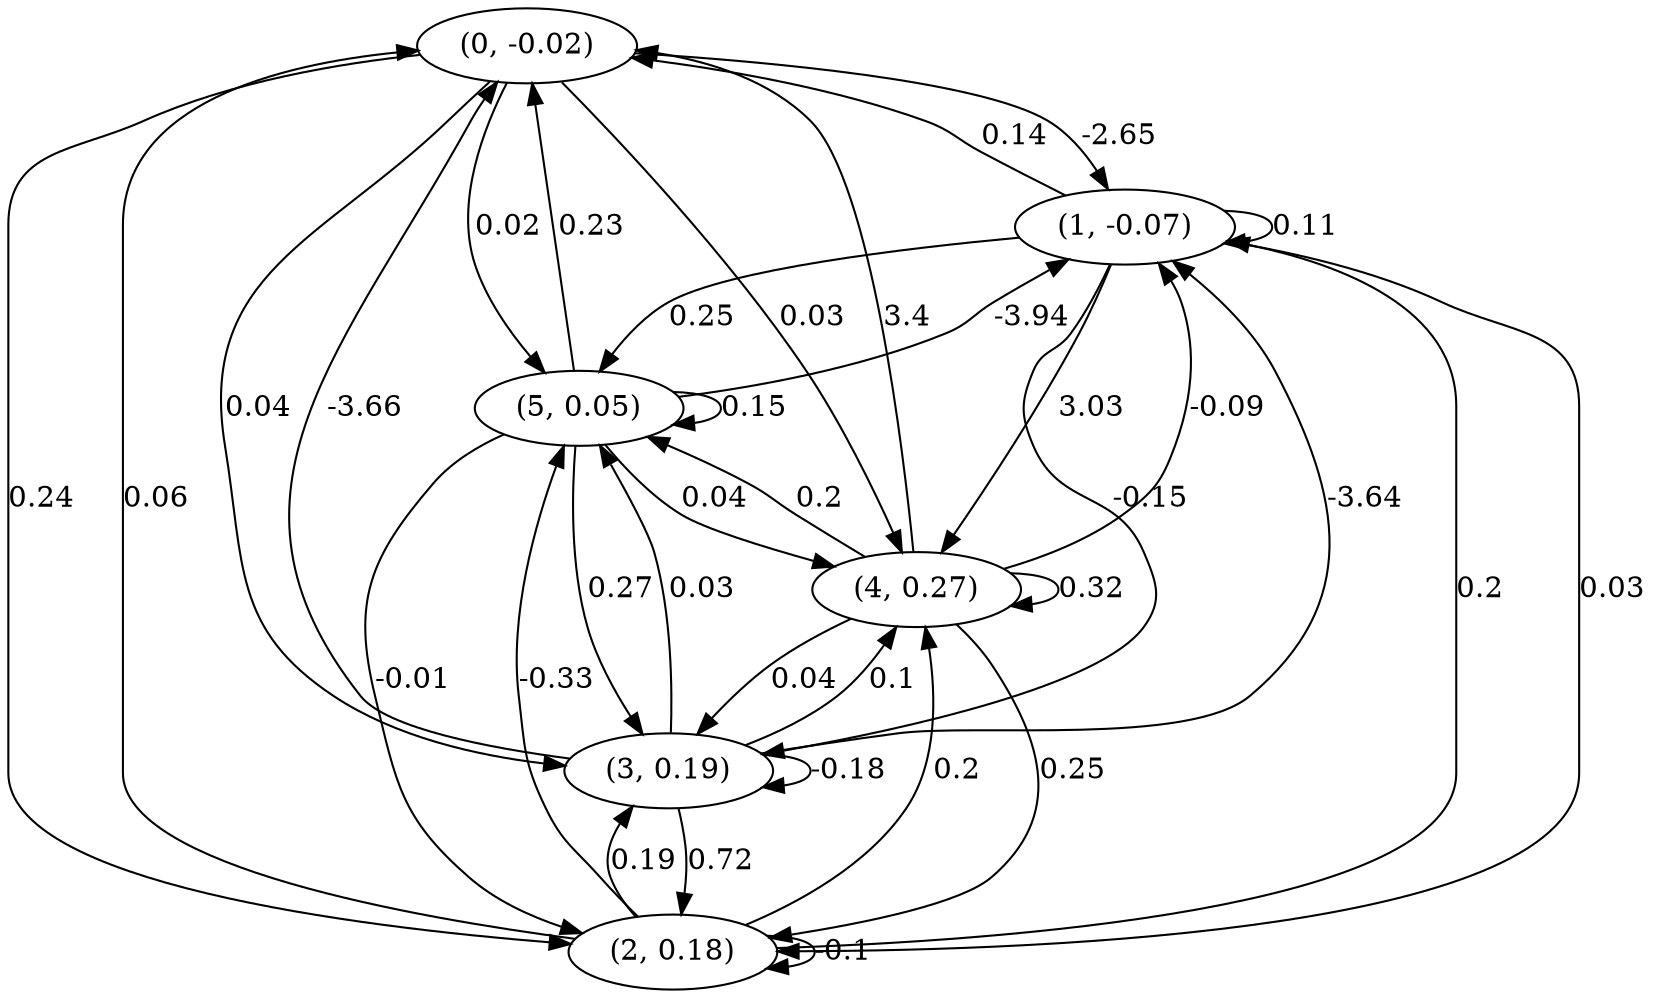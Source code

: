 digraph {
    0 [ label = "(0, -0.02)" ]
    1 [ label = "(1, -0.07)" ]
    2 [ label = "(2, 0.18)" ]
    3 [ label = "(3, 0.19)" ]
    4 [ label = "(4, 0.27)" ]
    5 [ label = "(5, 0.05)" ]
    1 -> 1 [ label = "0.11" ]
    2 -> 2 [ label = "-0.1" ]
    3 -> 3 [ label = "-0.18" ]
    4 -> 4 [ label = "0.32" ]
    5 -> 5 [ label = "0.15" ]
    1 -> 0 [ label = "0.14" ]
    2 -> 0 [ label = "0.06" ]
    3 -> 0 [ label = "-3.66" ]
    4 -> 0 [ label = "3.4" ]
    5 -> 0 [ label = "0.23" ]
    0 -> 1 [ label = "-2.65" ]
    2 -> 1 [ label = "0.2" ]
    3 -> 1 [ label = "-3.64" ]
    4 -> 1 [ label = "-0.09" ]
    5 -> 1 [ label = "-3.94" ]
    0 -> 2 [ label = "0.24" ]
    1 -> 2 [ label = "0.03" ]
    3 -> 2 [ label = "0.72" ]
    4 -> 2 [ label = "0.25" ]
    5 -> 2 [ label = "-0.01" ]
    0 -> 3 [ label = "0.04" ]
    1 -> 3 [ label = "-0.15" ]
    2 -> 3 [ label = "0.19" ]
    4 -> 3 [ label = "0.04" ]
    5 -> 3 [ label = "0.27" ]
    0 -> 4 [ label = "0.03" ]
    1 -> 4 [ label = "3.03" ]
    2 -> 4 [ label = "0.2" ]
    3 -> 4 [ label = "0.1" ]
    5 -> 4 [ label = "0.04" ]
    0 -> 5 [ label = "0.02" ]
    1 -> 5 [ label = "0.25" ]
    2 -> 5 [ label = "-0.33" ]
    3 -> 5 [ label = "0.03" ]
    4 -> 5 [ label = "0.2" ]
}

